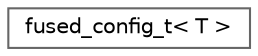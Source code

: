 digraph "Graphical Class Hierarchy"
{
 // LATEX_PDF_SIZE
  bgcolor="transparent";
  edge [fontname=Helvetica,fontsize=10,labelfontname=Helvetica,labelfontsize=10];
  node [fontname=Helvetica,fontsize=10,shape=box,height=0.2,width=0.4];
  rankdir="LR";
  Node0 [id="Node000000",label="fused_config_t\< T \>",height=0.2,width=0.4,color="grey40", fillcolor="white", style="filled",URL="$structfused__config__t.html",tooltip=" "];
}

